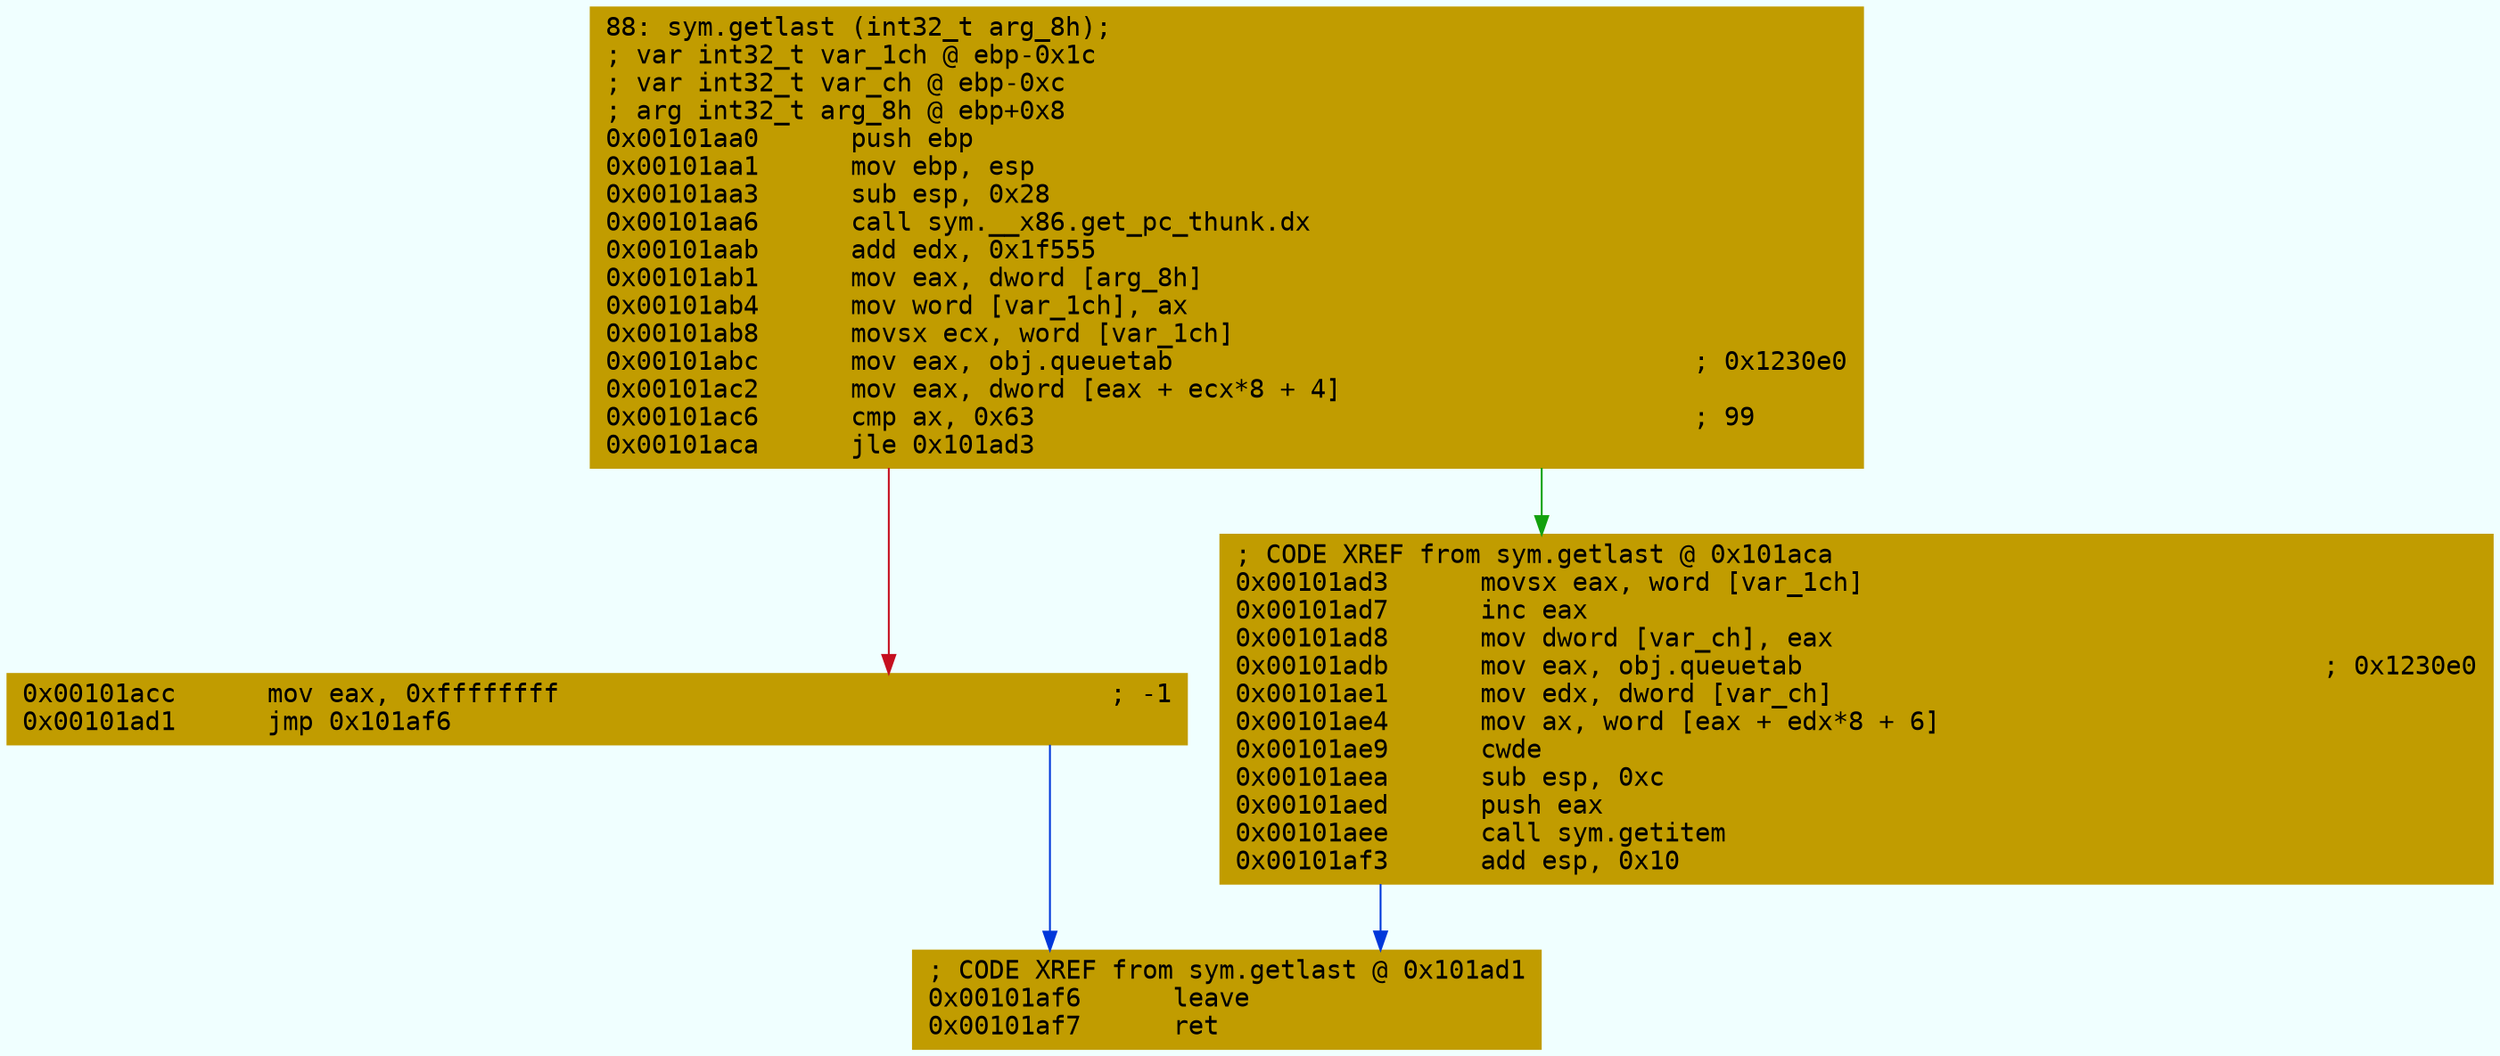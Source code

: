 digraph code {
	graph [bgcolor=azure fontsize=8 fontname="Courier" splines="ortho"];
	node [fillcolor=gray style=filled shape=box];
	edge [arrowhead="normal"];
	"0x00101aa0" [URL="sym.getlast/0x00101aa0", fillcolor="#c19c00",color="#c19c00", fontname="Courier",label="88: sym.getlast (int32_t arg_8h);\l; var int32_t var_1ch @ ebp-0x1c\l; var int32_t var_ch @ ebp-0xc\l; arg int32_t arg_8h @ ebp+0x8\l0x00101aa0      push ebp\l0x00101aa1      mov ebp, esp\l0x00101aa3      sub esp, 0x28\l0x00101aa6      call sym.__x86.get_pc_thunk.dx\l0x00101aab      add edx, 0x1f555\l0x00101ab1      mov eax, dword [arg_8h]\l0x00101ab4      mov word [var_1ch], ax\l0x00101ab8      movsx ecx, word [var_1ch]\l0x00101abc      mov eax, obj.queuetab                                  ; 0x1230e0\l0x00101ac2      mov eax, dword [eax + ecx*8 + 4]\l0x00101ac6      cmp ax, 0x63                                           ; 99\l0x00101aca      jle 0x101ad3\l"]
	"0x00101acc" [URL="sym.getlast/0x00101acc", fillcolor="#c19c00",color="#c19c00", fontname="Courier",label="0x00101acc      mov eax, 0xffffffff                                    ; -1\l0x00101ad1      jmp 0x101af6\l"]
	"0x00101ad3" [URL="sym.getlast/0x00101ad3", fillcolor="#c19c00",color="#c19c00", fontname="Courier",label="; CODE XREF from sym.getlast @ 0x101aca\l0x00101ad3      movsx eax, word [var_1ch]\l0x00101ad7      inc eax\l0x00101ad8      mov dword [var_ch], eax\l0x00101adb      mov eax, obj.queuetab                                  ; 0x1230e0\l0x00101ae1      mov edx, dword [var_ch]\l0x00101ae4      mov ax, word [eax + edx*8 + 6]\l0x00101ae9      cwde\l0x00101aea      sub esp, 0xc\l0x00101aed      push eax\l0x00101aee      call sym.getitem\l0x00101af3      add esp, 0x10\l"]
	"0x00101af6" [URL="sym.getlast/0x00101af6", fillcolor="#c19c00",color="#c19c00", fontname="Courier",label="; CODE XREF from sym.getlast @ 0x101ad1\l0x00101af6      leave\l0x00101af7      ret\l"]
        "0x00101aa0" -> "0x00101ad3" [color="#13a10e"];
        "0x00101aa0" -> "0x00101acc" [color="#c50f1f"];
        "0x00101acc" -> "0x00101af6" [color="#0037da"];
        "0x00101ad3" -> "0x00101af6" [color="#0037da"];
}
